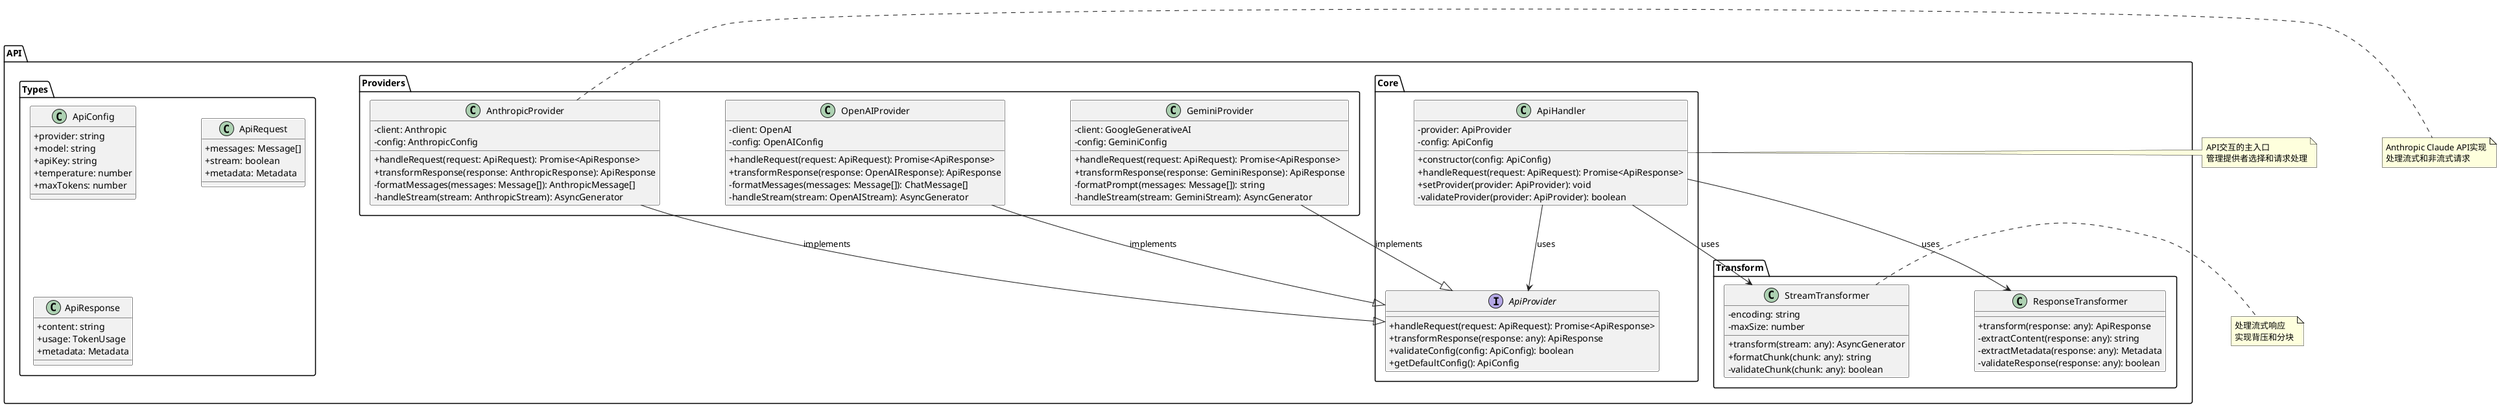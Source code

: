 @startuml api-providers-implementation

' 设置主题和样式
skinparam backgroundColor transparent
skinparam classAttributeIconSize 0
skinparam nodesep 100
skinparam ranksep 100

' 包定义
package "API" {
    package "Core" {
        interface ApiProvider {
            + handleRequest(request: ApiRequest): Promise<ApiResponse>
            + transformResponse(response: any): ApiResponse
            + validateConfig(config: ApiConfig): boolean
            + getDefaultConfig(): ApiConfig
        }

        class ApiHandler {
            - provider: ApiProvider
            - config: ApiConfig
            + constructor(config: ApiConfig)
            + handleRequest(request: ApiRequest): Promise<ApiResponse>
            + setProvider(provider: ApiProvider): void
            - validateProvider(provider: ApiProvider): boolean
        }
    }

    package "Providers" {
        class AnthropicProvider {
            - client: Anthropic
            - config: AnthropicConfig
            + handleRequest(request: ApiRequest): Promise<ApiResponse>
            + transformResponse(response: AnthropicResponse): ApiResponse
            - formatMessages(messages: Message[]): AnthropicMessage[]
            - handleStream(stream: AnthropicStream): AsyncGenerator
        }

        class OpenAIProvider {
            - client: OpenAI
            - config: OpenAIConfig
            + handleRequest(request: ApiRequest): Promise<ApiResponse>
            + transformResponse(response: OpenAIResponse): ApiResponse
            - formatMessages(messages: Message[]): ChatMessage[]
            - handleStream(stream: OpenAIStream): AsyncGenerator
        }

        class GeminiProvider {
            - client: GoogleGenerativeAI
            - config: GeminiConfig
            + handleRequest(request: ApiRequest): Promise<ApiResponse>
            + transformResponse(response: GeminiResponse): ApiResponse
            - formatPrompt(messages: Message[]): string
            - handleStream(stream: GeminiStream): AsyncGenerator
        }
    }

    package "Transform" {
        class StreamTransformer {
            - encoding: string
            - maxSize: number
            + transform(stream: any): AsyncGenerator
            + formatChunk(chunk: any): string
            - validateChunk(chunk: any): boolean
        }

        class ResponseTransformer {
            + transform(response: any): ApiResponse
            - extractContent(response: any): string
            - extractMetadata(response: any): Metadata
            - validateResponse(response: any): boolean
        }
    }

    package "Types" {
        class ApiConfig {
            + provider: string
            + model: string
            + apiKey: string
            + temperature: number
            + maxTokens: number
        }

        class ApiRequest {
            + messages: Message[]
            + stream: boolean
            + metadata: Metadata
        }

        class ApiResponse {
            + content: string
            + usage: TokenUsage
            + metadata: Metadata
        }
    }
}

' 关系定义
ApiHandler --> ApiProvider : uses
AnthropicProvider --|> ApiProvider : implements
OpenAIProvider --|> ApiProvider : implements
GeminiProvider --|> ApiProvider : implements
ApiHandler --> StreamTransformer : uses
ApiHandler --> ResponseTransformer : uses

' 注释
note right of ApiHandler
  API交互的主入口
  管理提供者选择和请求处理
end note

note right of AnthropicProvider
  Anthropic Claude API实现
  处理流式和非流式请求
end note

note right of StreamTransformer
  处理流式响应
  实现背压和分块
end note

@enduml 